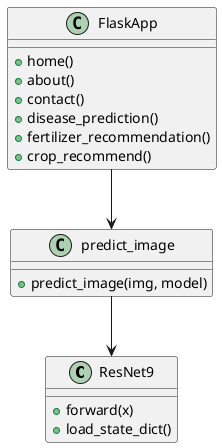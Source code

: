 @startuml
class ResNet9 {
  +forward(x)
  +load_state_dict()
}

class predict_image {
  +predict_image(img, model)
}

class FlaskApp {
  +home()
  +about()
  +contact()
  +disease_prediction()
  +fertilizer_recommendation()
  +crop_recommend()
}

FlaskApp --> predict_image
predict_image --> ResNet9
@enduml
